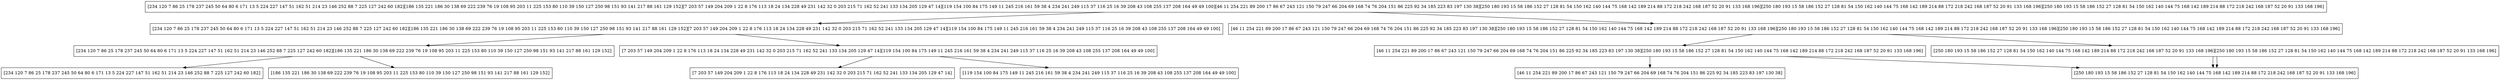 digraph arbol{
  node [shape=record]
"[234 120 7 86 25 178 237 245 50 64 80 6 171 13 5 224 227 147 51 162 51 214 23 146 252 88 7 225 127 242 60 182]" [label="[234 120 7 86 25 178 237 245 50 64 80 6 171 13 5 224 227 147 51 162 51 214 23 146 252 88 7 225 127 242 60 182]"]
"[186 135 221 186 30 138 69 222 239 76 19 108 95 203 11 225 153 80 110 39 150 127 250 98 151 93 141 217 88 161 129 152]" [label="[186 135 221 186 30 138 69 222 239 76 19 108 95 203 11 225 153 80 110 39 150 127 250 98 151 93 141 217 88 161 129 152]"]
"[234 120 7 86 25 178 237 245 50 64 80 6 171 13 5 224 227 147 51 162 51 214 23 146 252 88 7 225 127 242 60 182][186 135 221 186 30 138 69 222 239 76 19 108 95 203 11 225 153 80 110 39 150 127 250 98 151 93 141 217 88 161 129 152]" [label="[234 120 7 86 25 178 237 245 50 64 80 6 171 13 5 224 227 147 51 162 51 214 23 146 252 88 7 225 127 242 60 182][186 135 221 186 30 138 69 222 239 76 19 108 95 203 11 225 153 80 110 39 150 127 250 98 151 93 141 217 88 161 129 152]"]
"[234 120 7 86 25 178 237 245 50 64 80 6 171 13 5 224 227 147 51 162 51 214 23 146 252 88 7 225 127 242 60 182][186 135 221 186 30 138 69 222 239 76 19 108 95 203 11 225 153 80 110 39 150 127 250 98 151 93 141 217 88 161 129 152]"->"[234 120 7 86 25 178 237 245 50 64 80 6 171 13 5 224 227 147 51 162 51 214 23 146 252 88 7 225 127 242 60 182]"
"[234 120 7 86 25 178 237 245 50 64 80 6 171 13 5 224 227 147 51 162 51 214 23 146 252 88 7 225 127 242 60 182][186 135 221 186 30 138 69 222 239 76 19 108 95 203 11 225 153 80 110 39 150 127 250 98 151 93 141 217 88 161 129 152]"->"[186 135 221 186 30 138 69 222 239 76 19 108 95 203 11 225 153 80 110 39 150 127 250 98 151 93 141 217 88 161 129 152]"
"[7 203 57 149 204 209 1 22 8 176 113 18 24 134 228 49 231 142 32 0 203 215 71 162 52 241 133 134 205 129 47 14]" [label="[7 203 57 149 204 209 1 22 8 176 113 18 24 134 228 49 231 142 32 0 203 215 71 162 52 241 133 134 205 129 47 14]"]
"[119 154 100 84 175 149 11 245 216 161 59 38 4 234 241 249 115 37 116 25 16 39 208 43 108 255 137 208 164 49 49 100]" [label="[119 154 100 84 175 149 11 245 216 161 59 38 4 234 241 249 115 37 116 25 16 39 208 43 108 255 137 208 164 49 49 100]"]
"[7 203 57 149 204 209 1 22 8 176 113 18 24 134 228 49 231 142 32 0 203 215 71 162 52 241 133 134 205 129 47 14][119 154 100 84 175 149 11 245 216 161 59 38 4 234 241 249 115 37 116 25 16 39 208 43 108 255 137 208 164 49 49 100]" [label="[7 203 57 149 204 209 1 22 8 176 113 18 24 134 228 49 231 142 32 0 203 215 71 162 52 241 133 134 205 129 47 14][119 154 100 84 175 149 11 245 216 161 59 38 4 234 241 249 115 37 116 25 16 39 208 43 108 255 137 208 164 49 49 100]"]
"[7 203 57 149 204 209 1 22 8 176 113 18 24 134 228 49 231 142 32 0 203 215 71 162 52 241 133 134 205 129 47 14][119 154 100 84 175 149 11 245 216 161 59 38 4 234 241 249 115 37 116 25 16 39 208 43 108 255 137 208 164 49 49 100]"->"[7 203 57 149 204 209 1 22 8 176 113 18 24 134 228 49 231 142 32 0 203 215 71 162 52 241 133 134 205 129 47 14]"
"[7 203 57 149 204 209 1 22 8 176 113 18 24 134 228 49 231 142 32 0 203 215 71 162 52 241 133 134 205 129 47 14][119 154 100 84 175 149 11 245 216 161 59 38 4 234 241 249 115 37 116 25 16 39 208 43 108 255 137 208 164 49 49 100]"->"[119 154 100 84 175 149 11 245 216 161 59 38 4 234 241 249 115 37 116 25 16 39 208 43 108 255 137 208 164 49 49 100]"
"[234 120 7 86 25 178 237 245 50 64 80 6 171 13 5 224 227 147 51 162 51 214 23 146 252 88 7 225 127 242 60 182][186 135 221 186 30 138 69 222 239 76 19 108 95 203 11 225 153 80 110 39 150 127 250 98 151 93 141 217 88 161 129 152][7 203 57 149 204 209 1 22 8 176 113 18 24 134 228 49 231 142 32 0 203 215 71 162 52 241 133 134 205 129 47 14][119 154 100 84 175 149 11 245 216 161 59 38 4 234 241 249 115 37 116 25 16 39 208 43 108 255 137 208 164 49 49 100]" [label="[234 120 7 86 25 178 237 245 50 64 80 6 171 13 5 224 227 147 51 162 51 214 23 146 252 88 7 225 127 242 60 182][186 135 221 186 30 138 69 222 239 76 19 108 95 203 11 225 153 80 110 39 150 127 250 98 151 93 141 217 88 161 129 152][7 203 57 149 204 209 1 22 8 176 113 18 24 134 228 49 231 142 32 0 203 215 71 162 52 241 133 134 205 129 47 14][119 154 100 84 175 149 11 245 216 161 59 38 4 234 241 249 115 37 116 25 16 39 208 43 108 255 137 208 164 49 49 100]"]
"[234 120 7 86 25 178 237 245 50 64 80 6 171 13 5 224 227 147 51 162 51 214 23 146 252 88 7 225 127 242 60 182][186 135 221 186 30 138 69 222 239 76 19 108 95 203 11 225 153 80 110 39 150 127 250 98 151 93 141 217 88 161 129 152][7 203 57 149 204 209 1 22 8 176 113 18 24 134 228 49 231 142 32 0 203 215 71 162 52 241 133 134 205 129 47 14][119 154 100 84 175 149 11 245 216 161 59 38 4 234 241 249 115 37 116 25 16 39 208 43 108 255 137 208 164 49 49 100]"->"[234 120 7 86 25 178 237 245 50 64 80 6 171 13 5 224 227 147 51 162 51 214 23 146 252 88 7 225 127 242 60 182][186 135 221 186 30 138 69 222 239 76 19 108 95 203 11 225 153 80 110 39 150 127 250 98 151 93 141 217 88 161 129 152]"
"[234 120 7 86 25 178 237 245 50 64 80 6 171 13 5 224 227 147 51 162 51 214 23 146 252 88 7 225 127 242 60 182][186 135 221 186 30 138 69 222 239 76 19 108 95 203 11 225 153 80 110 39 150 127 250 98 151 93 141 217 88 161 129 152][7 203 57 149 204 209 1 22 8 176 113 18 24 134 228 49 231 142 32 0 203 215 71 162 52 241 133 134 205 129 47 14][119 154 100 84 175 149 11 245 216 161 59 38 4 234 241 249 115 37 116 25 16 39 208 43 108 255 137 208 164 49 49 100]"->"[7 203 57 149 204 209 1 22 8 176 113 18 24 134 228 49 231 142 32 0 203 215 71 162 52 241 133 134 205 129 47 14][119 154 100 84 175 149 11 245 216 161 59 38 4 234 241 249 115 37 116 25 16 39 208 43 108 255 137 208 164 49 49 100]"
"[46 11 254 221 89 200 17 86 67 243 121 150 79 247 66 204 69 168 74 76 204 151 86 225 92 34 185 223 83 197 130 38]" [label="[46 11 254 221 89 200 17 86 67 243 121 150 79 247 66 204 69 168 74 76 204 151 86 225 92 34 185 223 83 197 130 38]"]
"[250 180 193 15 58 186 152 27 128 81 54 150 162 140 144 75 168 142 189 214 88 172 218 242 168 187 52 20 91 133 168 196]" [label="[250 180 193 15 58 186 152 27 128 81 54 150 162 140 144 75 168 142 189 214 88 172 218 242 168 187 52 20 91 133 168 196]"]
"[46 11 254 221 89 200 17 86 67 243 121 150 79 247 66 204 69 168 74 76 204 151 86 225 92 34 185 223 83 197 130 38][250 180 193 15 58 186 152 27 128 81 54 150 162 140 144 75 168 142 189 214 88 172 218 242 168 187 52 20 91 133 168 196]" [label="[46 11 254 221 89 200 17 86 67 243 121 150 79 247 66 204 69 168 74 76 204 151 86 225 92 34 185 223 83 197 130 38][250 180 193 15 58 186 152 27 128 81 54 150 162 140 144 75 168 142 189 214 88 172 218 242 168 187 52 20 91 133 168 196]"]
"[46 11 254 221 89 200 17 86 67 243 121 150 79 247 66 204 69 168 74 76 204 151 86 225 92 34 185 223 83 197 130 38][250 180 193 15 58 186 152 27 128 81 54 150 162 140 144 75 168 142 189 214 88 172 218 242 168 187 52 20 91 133 168 196]"->"[46 11 254 221 89 200 17 86 67 243 121 150 79 247 66 204 69 168 74 76 204 151 86 225 92 34 185 223 83 197 130 38]"
"[46 11 254 221 89 200 17 86 67 243 121 150 79 247 66 204 69 168 74 76 204 151 86 225 92 34 185 223 83 197 130 38][250 180 193 15 58 186 152 27 128 81 54 150 162 140 144 75 168 142 189 214 88 172 218 242 168 187 52 20 91 133 168 196]"->"[250 180 193 15 58 186 152 27 128 81 54 150 162 140 144 75 168 142 189 214 88 172 218 242 168 187 52 20 91 133 168 196]"
"[250 180 193 15 58 186 152 27 128 81 54 150 162 140 144 75 168 142 189 214 88 172 218 242 168 187 52 20 91 133 168 196]" [label="[250 180 193 15 58 186 152 27 128 81 54 150 162 140 144 75 168 142 189 214 88 172 218 242 168 187 52 20 91 133 168 196]"]
"[250 180 193 15 58 186 152 27 128 81 54 150 162 140 144 75 168 142 189 214 88 172 218 242 168 187 52 20 91 133 168 196]" [label="[250 180 193 15 58 186 152 27 128 81 54 150 162 140 144 75 168 142 189 214 88 172 218 242 168 187 52 20 91 133 168 196]"]
"[250 180 193 15 58 186 152 27 128 81 54 150 162 140 144 75 168 142 189 214 88 172 218 242 168 187 52 20 91 133 168 196][250 180 193 15 58 186 152 27 128 81 54 150 162 140 144 75 168 142 189 214 88 172 218 242 168 187 52 20 91 133 168 196]" [label="[250 180 193 15 58 186 152 27 128 81 54 150 162 140 144 75 168 142 189 214 88 172 218 242 168 187 52 20 91 133 168 196][250 180 193 15 58 186 152 27 128 81 54 150 162 140 144 75 168 142 189 214 88 172 218 242 168 187 52 20 91 133 168 196]"]
"[250 180 193 15 58 186 152 27 128 81 54 150 162 140 144 75 168 142 189 214 88 172 218 242 168 187 52 20 91 133 168 196][250 180 193 15 58 186 152 27 128 81 54 150 162 140 144 75 168 142 189 214 88 172 218 242 168 187 52 20 91 133 168 196]"->"[250 180 193 15 58 186 152 27 128 81 54 150 162 140 144 75 168 142 189 214 88 172 218 242 168 187 52 20 91 133 168 196]"
"[250 180 193 15 58 186 152 27 128 81 54 150 162 140 144 75 168 142 189 214 88 172 218 242 168 187 52 20 91 133 168 196][250 180 193 15 58 186 152 27 128 81 54 150 162 140 144 75 168 142 189 214 88 172 218 242 168 187 52 20 91 133 168 196]"->"[250 180 193 15 58 186 152 27 128 81 54 150 162 140 144 75 168 142 189 214 88 172 218 242 168 187 52 20 91 133 168 196]"
"[46 11 254 221 89 200 17 86 67 243 121 150 79 247 66 204 69 168 74 76 204 151 86 225 92 34 185 223 83 197 130 38][250 180 193 15 58 186 152 27 128 81 54 150 162 140 144 75 168 142 189 214 88 172 218 242 168 187 52 20 91 133 168 196][250 180 193 15 58 186 152 27 128 81 54 150 162 140 144 75 168 142 189 214 88 172 218 242 168 187 52 20 91 133 168 196][250 180 193 15 58 186 152 27 128 81 54 150 162 140 144 75 168 142 189 214 88 172 218 242 168 187 52 20 91 133 168 196]" [label="[46 11 254 221 89 200 17 86 67 243 121 150 79 247 66 204 69 168 74 76 204 151 86 225 92 34 185 223 83 197 130 38][250 180 193 15 58 186 152 27 128 81 54 150 162 140 144 75 168 142 189 214 88 172 218 242 168 187 52 20 91 133 168 196][250 180 193 15 58 186 152 27 128 81 54 150 162 140 144 75 168 142 189 214 88 172 218 242 168 187 52 20 91 133 168 196][250 180 193 15 58 186 152 27 128 81 54 150 162 140 144 75 168 142 189 214 88 172 218 242 168 187 52 20 91 133 168 196]"]
"[46 11 254 221 89 200 17 86 67 243 121 150 79 247 66 204 69 168 74 76 204 151 86 225 92 34 185 223 83 197 130 38][250 180 193 15 58 186 152 27 128 81 54 150 162 140 144 75 168 142 189 214 88 172 218 242 168 187 52 20 91 133 168 196][250 180 193 15 58 186 152 27 128 81 54 150 162 140 144 75 168 142 189 214 88 172 218 242 168 187 52 20 91 133 168 196][250 180 193 15 58 186 152 27 128 81 54 150 162 140 144 75 168 142 189 214 88 172 218 242 168 187 52 20 91 133 168 196]"->"[46 11 254 221 89 200 17 86 67 243 121 150 79 247 66 204 69 168 74 76 204 151 86 225 92 34 185 223 83 197 130 38][250 180 193 15 58 186 152 27 128 81 54 150 162 140 144 75 168 142 189 214 88 172 218 242 168 187 52 20 91 133 168 196]"
"[46 11 254 221 89 200 17 86 67 243 121 150 79 247 66 204 69 168 74 76 204 151 86 225 92 34 185 223 83 197 130 38][250 180 193 15 58 186 152 27 128 81 54 150 162 140 144 75 168 142 189 214 88 172 218 242 168 187 52 20 91 133 168 196][250 180 193 15 58 186 152 27 128 81 54 150 162 140 144 75 168 142 189 214 88 172 218 242 168 187 52 20 91 133 168 196][250 180 193 15 58 186 152 27 128 81 54 150 162 140 144 75 168 142 189 214 88 172 218 242 168 187 52 20 91 133 168 196]"->"[250 180 193 15 58 186 152 27 128 81 54 150 162 140 144 75 168 142 189 214 88 172 218 242 168 187 52 20 91 133 168 196][250 180 193 15 58 186 152 27 128 81 54 150 162 140 144 75 168 142 189 214 88 172 218 242 168 187 52 20 91 133 168 196]"
"[234 120 7 86 25 178 237 245 50 64 80 6 171 13 5 224 227 147 51 162 51 214 23 146 252 88 7 225 127 242 60 182][186 135 221 186 30 138 69 222 239 76 19 108 95 203 11 225 153 80 110 39 150 127 250 98 151 93 141 217 88 161 129 152][7 203 57 149 204 209 1 22 8 176 113 18 24 134 228 49 231 142 32 0 203 215 71 162 52 241 133 134 205 129 47 14][119 154 100 84 175 149 11 245 216 161 59 38 4 234 241 249 115 37 116 25 16 39 208 43 108 255 137 208 164 49 49 100][46 11 254 221 89 200 17 86 67 243 121 150 79 247 66 204 69 168 74 76 204 151 86 225 92 34 185 223 83 197 130 38][250 180 193 15 58 186 152 27 128 81 54 150 162 140 144 75 168 142 189 214 88 172 218 242 168 187 52 20 91 133 168 196][250 180 193 15 58 186 152 27 128 81 54 150 162 140 144 75 168 142 189 214 88 172 218 242 168 187 52 20 91 133 168 196][250 180 193 15 58 186 152 27 128 81 54 150 162 140 144 75 168 142 189 214 88 172 218 242 168 187 52 20 91 133 168 196]" [label="[234 120 7 86 25 178 237 245 50 64 80 6 171 13 5 224 227 147 51 162 51 214 23 146 252 88 7 225 127 242 60 182][186 135 221 186 30 138 69 222 239 76 19 108 95 203 11 225 153 80 110 39 150 127 250 98 151 93 141 217 88 161 129 152][7 203 57 149 204 209 1 22 8 176 113 18 24 134 228 49 231 142 32 0 203 215 71 162 52 241 133 134 205 129 47 14][119 154 100 84 175 149 11 245 216 161 59 38 4 234 241 249 115 37 116 25 16 39 208 43 108 255 137 208 164 49 49 100][46 11 254 221 89 200 17 86 67 243 121 150 79 247 66 204 69 168 74 76 204 151 86 225 92 34 185 223 83 197 130 38][250 180 193 15 58 186 152 27 128 81 54 150 162 140 144 75 168 142 189 214 88 172 218 242 168 187 52 20 91 133 168 196][250 180 193 15 58 186 152 27 128 81 54 150 162 140 144 75 168 142 189 214 88 172 218 242 168 187 52 20 91 133 168 196][250 180 193 15 58 186 152 27 128 81 54 150 162 140 144 75 168 142 189 214 88 172 218 242 168 187 52 20 91 133 168 196]"]
"[234 120 7 86 25 178 237 245 50 64 80 6 171 13 5 224 227 147 51 162 51 214 23 146 252 88 7 225 127 242 60 182][186 135 221 186 30 138 69 222 239 76 19 108 95 203 11 225 153 80 110 39 150 127 250 98 151 93 141 217 88 161 129 152][7 203 57 149 204 209 1 22 8 176 113 18 24 134 228 49 231 142 32 0 203 215 71 162 52 241 133 134 205 129 47 14][119 154 100 84 175 149 11 245 216 161 59 38 4 234 241 249 115 37 116 25 16 39 208 43 108 255 137 208 164 49 49 100][46 11 254 221 89 200 17 86 67 243 121 150 79 247 66 204 69 168 74 76 204 151 86 225 92 34 185 223 83 197 130 38][250 180 193 15 58 186 152 27 128 81 54 150 162 140 144 75 168 142 189 214 88 172 218 242 168 187 52 20 91 133 168 196][250 180 193 15 58 186 152 27 128 81 54 150 162 140 144 75 168 142 189 214 88 172 218 242 168 187 52 20 91 133 168 196][250 180 193 15 58 186 152 27 128 81 54 150 162 140 144 75 168 142 189 214 88 172 218 242 168 187 52 20 91 133 168 196]"->"[234 120 7 86 25 178 237 245 50 64 80 6 171 13 5 224 227 147 51 162 51 214 23 146 252 88 7 225 127 242 60 182][186 135 221 186 30 138 69 222 239 76 19 108 95 203 11 225 153 80 110 39 150 127 250 98 151 93 141 217 88 161 129 152][7 203 57 149 204 209 1 22 8 176 113 18 24 134 228 49 231 142 32 0 203 215 71 162 52 241 133 134 205 129 47 14][119 154 100 84 175 149 11 245 216 161 59 38 4 234 241 249 115 37 116 25 16 39 208 43 108 255 137 208 164 49 49 100]"
"[234 120 7 86 25 178 237 245 50 64 80 6 171 13 5 224 227 147 51 162 51 214 23 146 252 88 7 225 127 242 60 182][186 135 221 186 30 138 69 222 239 76 19 108 95 203 11 225 153 80 110 39 150 127 250 98 151 93 141 217 88 161 129 152][7 203 57 149 204 209 1 22 8 176 113 18 24 134 228 49 231 142 32 0 203 215 71 162 52 241 133 134 205 129 47 14][119 154 100 84 175 149 11 245 216 161 59 38 4 234 241 249 115 37 116 25 16 39 208 43 108 255 137 208 164 49 49 100][46 11 254 221 89 200 17 86 67 243 121 150 79 247 66 204 69 168 74 76 204 151 86 225 92 34 185 223 83 197 130 38][250 180 193 15 58 186 152 27 128 81 54 150 162 140 144 75 168 142 189 214 88 172 218 242 168 187 52 20 91 133 168 196][250 180 193 15 58 186 152 27 128 81 54 150 162 140 144 75 168 142 189 214 88 172 218 242 168 187 52 20 91 133 168 196][250 180 193 15 58 186 152 27 128 81 54 150 162 140 144 75 168 142 189 214 88 172 218 242 168 187 52 20 91 133 168 196]"->"[46 11 254 221 89 200 17 86 67 243 121 150 79 247 66 204 69 168 74 76 204 151 86 225 92 34 185 223 83 197 130 38][250 180 193 15 58 186 152 27 128 81 54 150 162 140 144 75 168 142 189 214 88 172 218 242 168 187 52 20 91 133 168 196][250 180 193 15 58 186 152 27 128 81 54 150 162 140 144 75 168 142 189 214 88 172 218 242 168 187 52 20 91 133 168 196][250 180 193 15 58 186 152 27 128 81 54 150 162 140 144 75 168 142 189 214 88 172 218 242 168 187 52 20 91 133 168 196]"
}